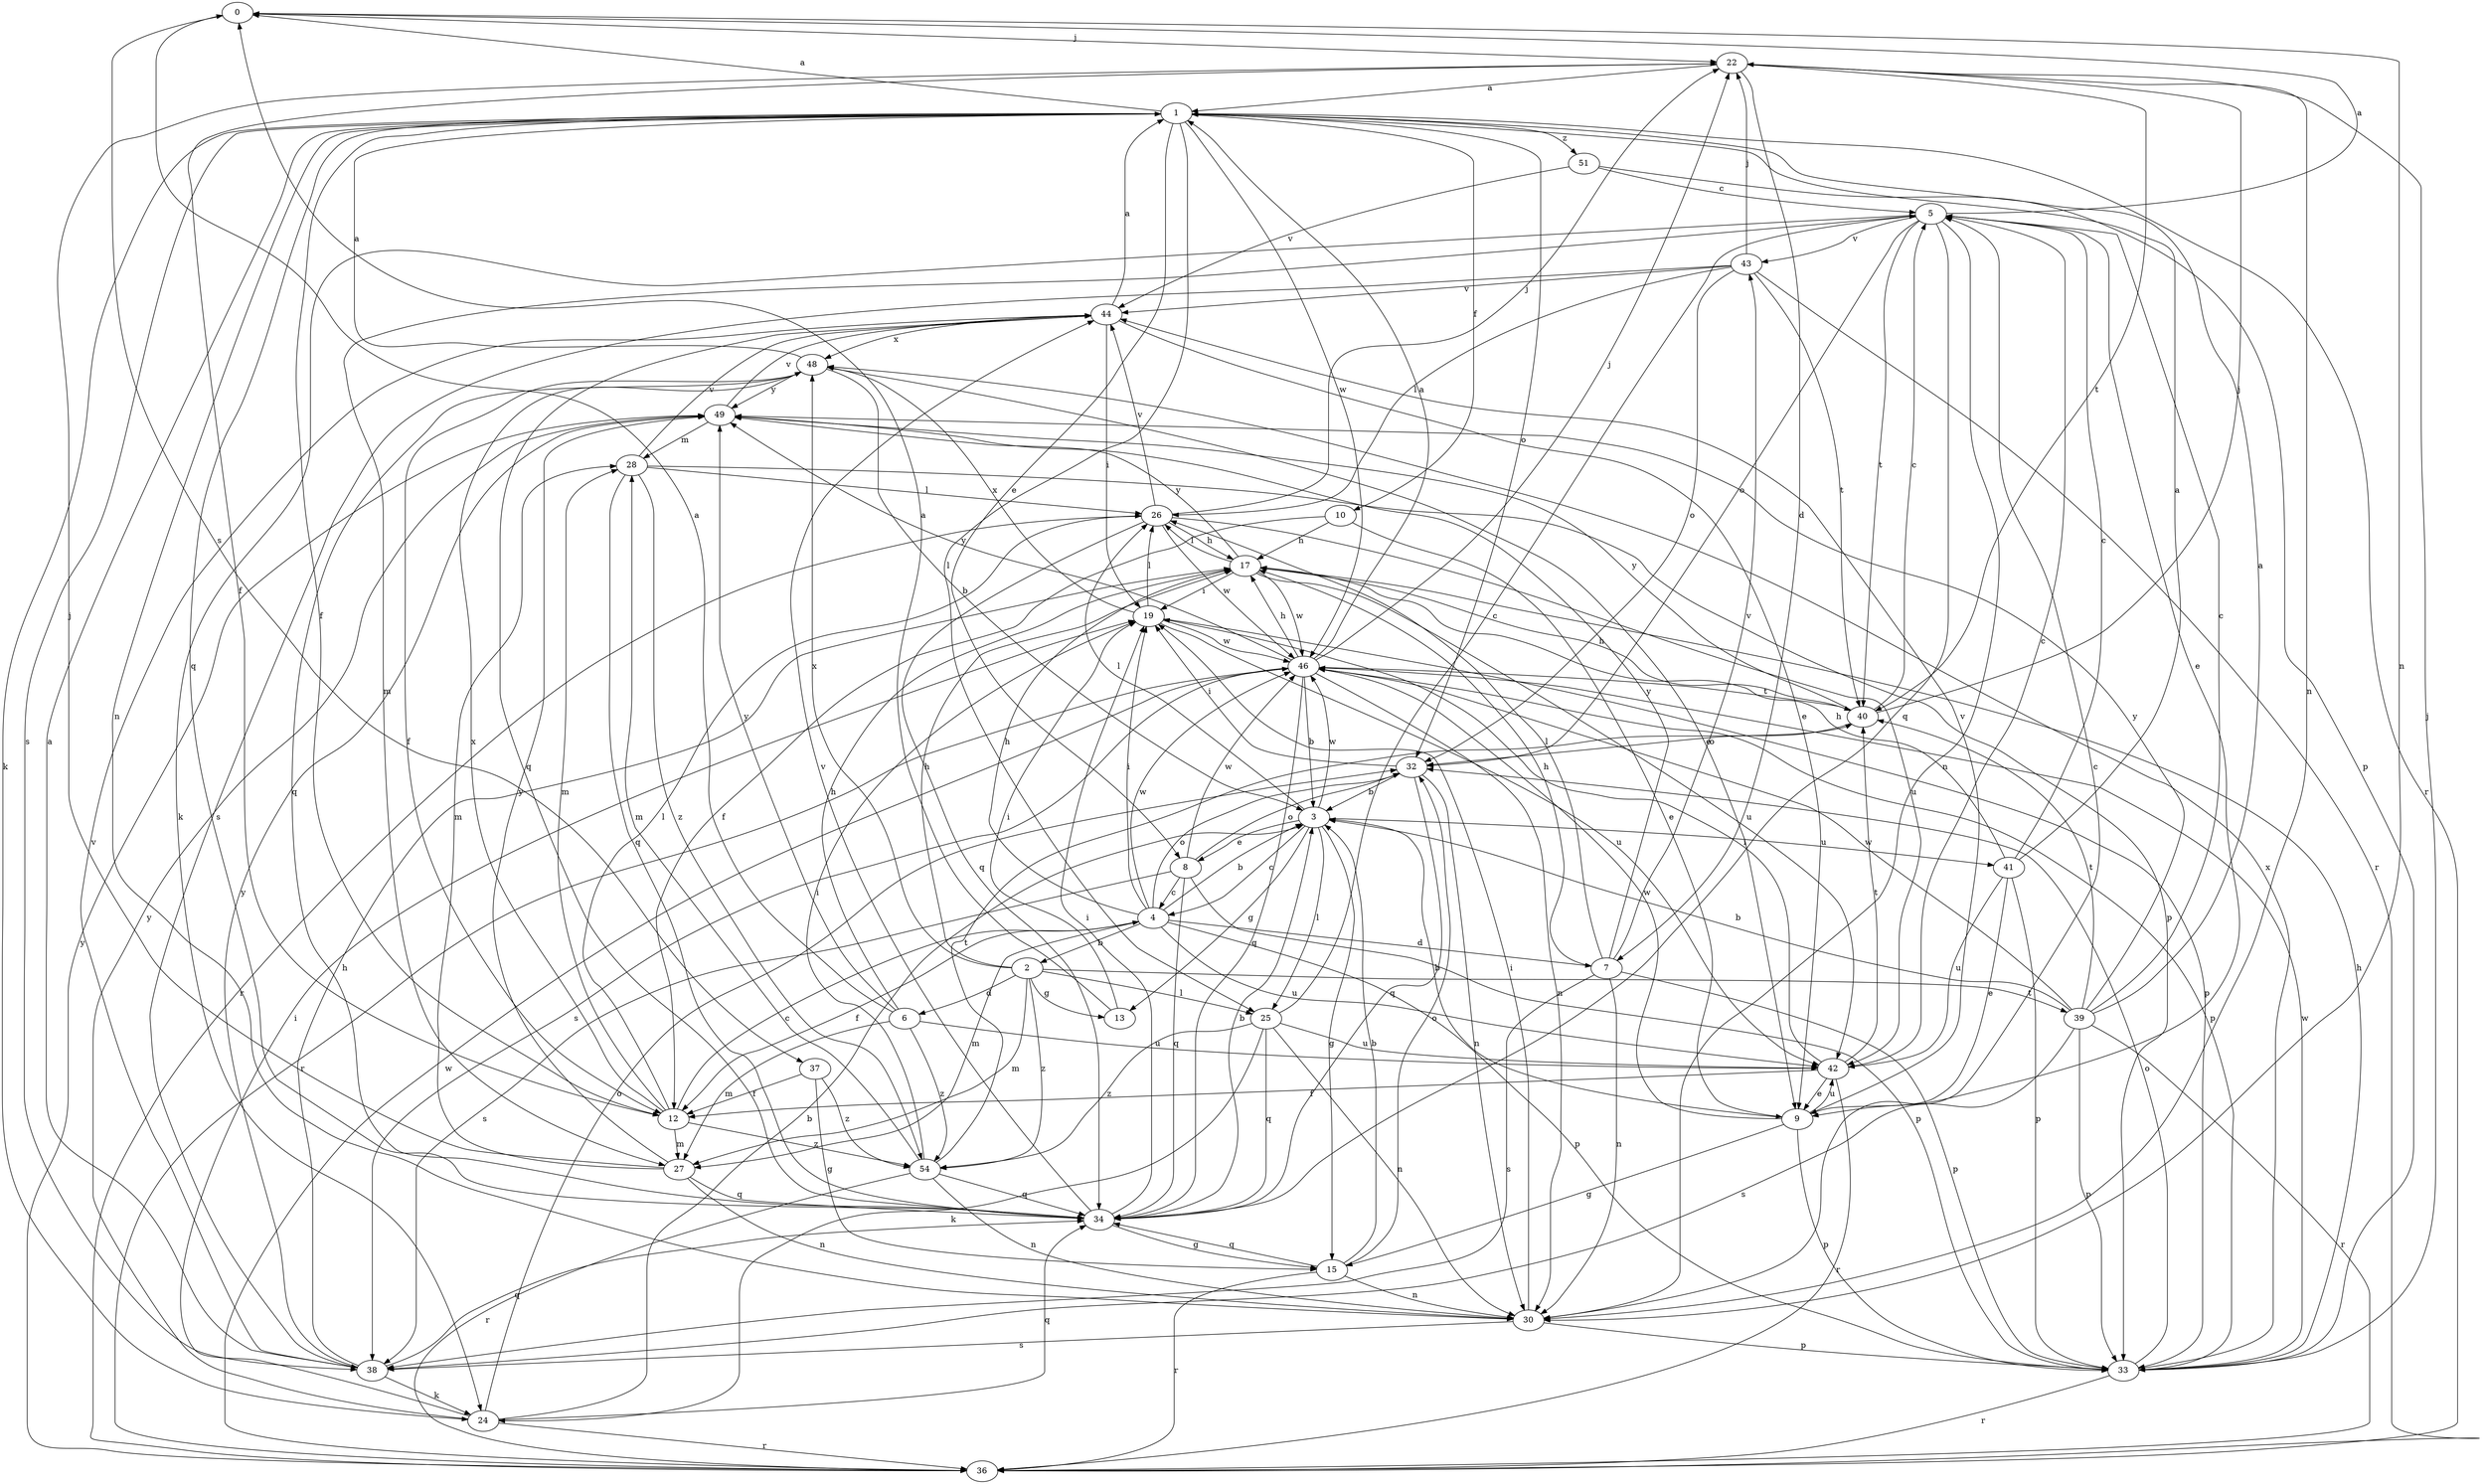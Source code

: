strict digraph  {
0;
1;
2;
3;
4;
5;
6;
7;
8;
9;
10;
12;
13;
15;
17;
19;
22;
24;
25;
26;
27;
28;
30;
32;
33;
34;
36;
37;
38;
39;
40;
41;
42;
43;
44;
46;
48;
49;
51;
54;
0 -> 22  [label=j];
0 -> 30  [label=n];
0 -> 37  [label=s];
1 -> 0  [label=a];
1 -> 8  [label=e];
1 -> 10  [label=f];
1 -> 12  [label=f];
1 -> 24  [label=k];
1 -> 25  [label=l];
1 -> 30  [label=n];
1 -> 32  [label=o];
1 -> 34  [label=q];
1 -> 36  [label=r];
1 -> 38  [label=s];
1 -> 46  [label=w];
1 -> 51  [label=z];
2 -> 6  [label=d];
2 -> 13  [label=g];
2 -> 17  [label=h];
2 -> 25  [label=l];
2 -> 27  [label=m];
2 -> 39  [label=t];
2 -> 48  [label=x];
2 -> 54  [label=z];
3 -> 4  [label=c];
3 -> 8  [label=e];
3 -> 13  [label=g];
3 -> 15  [label=g];
3 -> 25  [label=l];
3 -> 26  [label=l];
3 -> 41  [label=u];
3 -> 46  [label=w];
4 -> 2  [label=b];
4 -> 3  [label=b];
4 -> 7  [label=d];
4 -> 12  [label=f];
4 -> 17  [label=h];
4 -> 19  [label=i];
4 -> 27  [label=m];
4 -> 32  [label=o];
4 -> 33  [label=p];
4 -> 42  [label=u];
4 -> 46  [label=w];
5 -> 0  [label=a];
5 -> 9  [label=e];
5 -> 24  [label=k];
5 -> 27  [label=m];
5 -> 30  [label=n];
5 -> 32  [label=o];
5 -> 34  [label=q];
5 -> 40  [label=t];
5 -> 43  [label=v];
6 -> 0  [label=a];
6 -> 17  [label=h];
6 -> 27  [label=m];
6 -> 42  [label=u];
6 -> 49  [label=y];
6 -> 54  [label=z];
7 -> 17  [label=h];
7 -> 26  [label=l];
7 -> 30  [label=n];
7 -> 33  [label=p];
7 -> 38  [label=s];
7 -> 43  [label=v];
7 -> 49  [label=y];
8 -> 4  [label=c];
8 -> 32  [label=o];
8 -> 33  [label=p];
8 -> 34  [label=q];
8 -> 38  [label=s];
8 -> 46  [label=w];
9 -> 3  [label=b];
9 -> 15  [label=g];
9 -> 33  [label=p];
9 -> 42  [label=u];
9 -> 44  [label=v];
9 -> 46  [label=w];
10 -> 9  [label=e];
10 -> 12  [label=f];
10 -> 17  [label=h];
12 -> 4  [label=c];
12 -> 26  [label=l];
12 -> 27  [label=m];
12 -> 28  [label=m];
12 -> 48  [label=x];
12 -> 54  [label=z];
13 -> 0  [label=a];
13 -> 19  [label=i];
15 -> 3  [label=b];
15 -> 30  [label=n];
15 -> 32  [label=o];
15 -> 34  [label=q];
15 -> 36  [label=r];
17 -> 19  [label=i];
17 -> 26  [label=l];
17 -> 42  [label=u];
17 -> 46  [label=w];
17 -> 49  [label=y];
19 -> 26  [label=l];
19 -> 33  [label=p];
19 -> 42  [label=u];
19 -> 46  [label=w];
19 -> 48  [label=x];
22 -> 1  [label=a];
22 -> 7  [label=d];
22 -> 12  [label=f];
22 -> 30  [label=n];
22 -> 40  [label=t];
24 -> 3  [label=b];
24 -> 19  [label=i];
24 -> 32  [label=o];
24 -> 34  [label=q];
24 -> 36  [label=r];
24 -> 49  [label=y];
25 -> 5  [label=c];
25 -> 24  [label=k];
25 -> 30  [label=n];
25 -> 34  [label=q];
25 -> 42  [label=u];
25 -> 54  [label=z];
26 -> 17  [label=h];
26 -> 22  [label=j];
26 -> 34  [label=q];
26 -> 36  [label=r];
26 -> 42  [label=u];
26 -> 44  [label=v];
26 -> 46  [label=w];
27 -> 22  [label=j];
27 -> 28  [label=m];
27 -> 30  [label=n];
27 -> 34  [label=q];
27 -> 49  [label=y];
28 -> 26  [label=l];
28 -> 33  [label=p];
28 -> 34  [label=q];
28 -> 44  [label=v];
28 -> 54  [label=z];
30 -> 5  [label=c];
30 -> 19  [label=i];
30 -> 33  [label=p];
30 -> 38  [label=s];
32 -> 3  [label=b];
32 -> 19  [label=i];
32 -> 30  [label=n];
32 -> 34  [label=q];
33 -> 17  [label=h];
33 -> 22  [label=j];
33 -> 32  [label=o];
33 -> 36  [label=r];
33 -> 46  [label=w];
33 -> 48  [label=x];
34 -> 3  [label=b];
34 -> 15  [label=g];
34 -> 19  [label=i];
34 -> 44  [label=v];
36 -> 46  [label=w];
36 -> 49  [label=y];
37 -> 12  [label=f];
37 -> 15  [label=g];
37 -> 54  [label=z];
38 -> 1  [label=a];
38 -> 17  [label=h];
38 -> 24  [label=k];
38 -> 34  [label=q];
38 -> 44  [label=v];
38 -> 49  [label=y];
39 -> 1  [label=a];
39 -> 3  [label=b];
39 -> 5  [label=c];
39 -> 33  [label=p];
39 -> 36  [label=r];
39 -> 38  [label=s];
39 -> 40  [label=t];
39 -> 46  [label=w];
39 -> 49  [label=y];
40 -> 5  [label=c];
40 -> 17  [label=h];
40 -> 22  [label=j];
40 -> 32  [label=o];
40 -> 49  [label=y];
41 -> 1  [label=a];
41 -> 5  [label=c];
41 -> 9  [label=e];
41 -> 17  [label=h];
41 -> 33  [label=p];
41 -> 42  [label=u];
42 -> 5  [label=c];
42 -> 9  [label=e];
42 -> 12  [label=f];
42 -> 19  [label=i];
42 -> 36  [label=r];
42 -> 40  [label=t];
43 -> 22  [label=j];
43 -> 26  [label=l];
43 -> 32  [label=o];
43 -> 36  [label=r];
43 -> 38  [label=s];
43 -> 40  [label=t];
43 -> 44  [label=v];
44 -> 1  [label=a];
44 -> 9  [label=e];
44 -> 19  [label=i];
44 -> 34  [label=q];
44 -> 48  [label=x];
46 -> 1  [label=a];
46 -> 3  [label=b];
46 -> 17  [label=h];
46 -> 22  [label=j];
46 -> 30  [label=n];
46 -> 33  [label=p];
46 -> 34  [label=q];
46 -> 36  [label=r];
46 -> 38  [label=s];
46 -> 40  [label=t];
46 -> 49  [label=y];
48 -> 1  [label=a];
48 -> 3  [label=b];
48 -> 9  [label=e];
48 -> 12  [label=f];
48 -> 34  [label=q];
48 -> 49  [label=y];
49 -> 28  [label=m];
49 -> 44  [label=v];
51 -> 5  [label=c];
51 -> 33  [label=p];
51 -> 44  [label=v];
54 -> 19  [label=i];
54 -> 28  [label=m];
54 -> 30  [label=n];
54 -> 34  [label=q];
54 -> 36  [label=r];
54 -> 40  [label=t];
}
